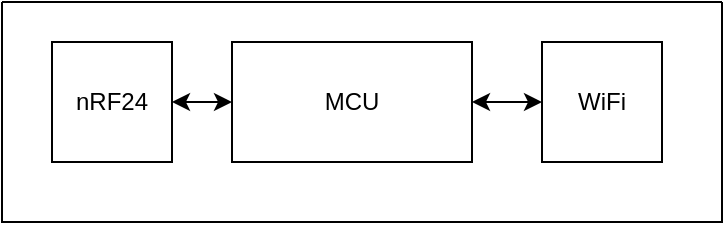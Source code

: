 <mxfile version="14.7.6" type="github">
  <diagram id="HtIIU6jY8HshCiclCaws" name="Page-1">
    <mxGraphModel dx="2021" dy="769" grid="1" gridSize="10" guides="1" tooltips="1" connect="1" arrows="1" fold="1" page="1" pageScale="1" pageWidth="850" pageHeight="1100" math="0" shadow="0">
      <root>
        <mxCell id="0" />
        <mxCell id="1" parent="0" />
        <mxCell id="FBbRZ7DXnDDvQ61CtZ3k-1" value="" style="swimlane;startSize=0;" vertex="1" parent="1">
          <mxGeometry x="40" y="40" width="360" height="110" as="geometry" />
        </mxCell>
        <mxCell id="FBbRZ7DXnDDvQ61CtZ3k-4" style="edgeStyle=orthogonalEdgeStyle;rounded=0;orthogonalLoop=1;jettySize=auto;html=1;exitX=1;exitY=0.5;exitDx=0;exitDy=0;entryX=0;entryY=0.5;entryDx=0;entryDy=0;startArrow=classic;startFill=1;" edge="1" parent="FBbRZ7DXnDDvQ61CtZ3k-1" source="FBbRZ7DXnDDvQ61CtZ3k-2" target="FBbRZ7DXnDDvQ61CtZ3k-3">
          <mxGeometry relative="1" as="geometry" />
        </mxCell>
        <mxCell id="FBbRZ7DXnDDvQ61CtZ3k-2" value="nRF24" style="rounded=0;whiteSpace=wrap;html=1;" vertex="1" parent="FBbRZ7DXnDDvQ61CtZ3k-1">
          <mxGeometry x="25" y="20" width="60" height="60" as="geometry" />
        </mxCell>
        <mxCell id="FBbRZ7DXnDDvQ61CtZ3k-6" style="edgeStyle=orthogonalEdgeStyle;rounded=0;orthogonalLoop=1;jettySize=auto;html=1;exitX=1;exitY=0.5;exitDx=0;exitDy=0;entryX=0;entryY=0.5;entryDx=0;entryDy=0;startArrow=classic;startFill=1;" edge="1" parent="FBbRZ7DXnDDvQ61CtZ3k-1" source="FBbRZ7DXnDDvQ61CtZ3k-3" target="FBbRZ7DXnDDvQ61CtZ3k-5">
          <mxGeometry relative="1" as="geometry" />
        </mxCell>
        <mxCell id="FBbRZ7DXnDDvQ61CtZ3k-3" value="MCU" style="rounded=0;whiteSpace=wrap;html=1;" vertex="1" parent="FBbRZ7DXnDDvQ61CtZ3k-1">
          <mxGeometry x="115" y="20" width="120" height="60" as="geometry" />
        </mxCell>
        <mxCell id="FBbRZ7DXnDDvQ61CtZ3k-5" value="WiFi" style="rounded=0;whiteSpace=wrap;html=1;" vertex="1" parent="FBbRZ7DXnDDvQ61CtZ3k-1">
          <mxGeometry x="270" y="20" width="60" height="60" as="geometry" />
        </mxCell>
      </root>
    </mxGraphModel>
  </diagram>
</mxfile>
